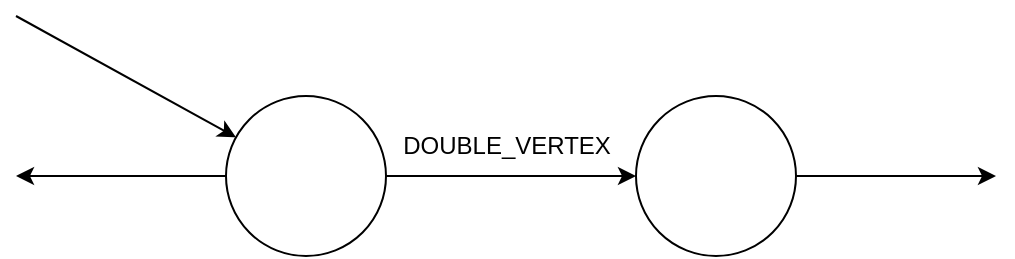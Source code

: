 <mxfile version="23.1.5" type="github">
  <diagram name="Page-1" id="NWlofwtmcqVusKEU9qxE">
    <mxGraphModel dx="1022" dy="1103" grid="1" gridSize="10" guides="1" tooltips="1" connect="1" arrows="1" fold="1" page="1" pageScale="1" pageWidth="850" pageHeight="1100" math="0" shadow="0">
      <root>
        <mxCell id="0" />
        <mxCell id="1" parent="0" />
        <mxCell id="-4zsMn1JfVA0AJrANnoz-2" value="" style="ellipse;whiteSpace=wrap;html=1;aspect=fixed;" vertex="1" parent="1">
          <mxGeometry x="145" y="80" width="80" height="80" as="geometry" />
        </mxCell>
        <mxCell id="-4zsMn1JfVA0AJrANnoz-4" value="" style="ellipse;whiteSpace=wrap;html=1;aspect=fixed;" vertex="1" parent="1">
          <mxGeometry x="350" y="80" width="80" height="80" as="geometry" />
        </mxCell>
        <mxCell id="-4zsMn1JfVA0AJrANnoz-10" value="" style="endArrow=classic;html=1;rounded=0;" edge="1" parent="1" source="-4zsMn1JfVA0AJrANnoz-2">
          <mxGeometry width="50" height="50" relative="1" as="geometry">
            <mxPoint x="60" y="120" as="sourcePoint" />
            <mxPoint x="40" y="120" as="targetPoint" />
          </mxGeometry>
        </mxCell>
        <mxCell id="-4zsMn1JfVA0AJrANnoz-11" value="" style="endArrow=classic;html=1;rounded=0;" edge="1" parent="1" target="-4zsMn1JfVA0AJrANnoz-2">
          <mxGeometry width="50" height="50" relative="1" as="geometry">
            <mxPoint x="40" y="40" as="sourcePoint" />
            <mxPoint x="530" y="40" as="targetPoint" />
          </mxGeometry>
        </mxCell>
        <mxCell id="-4zsMn1JfVA0AJrANnoz-12" value="" style="endArrow=classic;html=1;rounded=0;" edge="1" parent="1" source="-4zsMn1JfVA0AJrANnoz-4">
          <mxGeometry width="50" height="50" relative="1" as="geometry">
            <mxPoint x="450" y="140" as="sourcePoint" />
            <mxPoint x="530" y="120" as="targetPoint" />
          </mxGeometry>
        </mxCell>
        <mxCell id="-4zsMn1JfVA0AJrANnoz-13" value="" style="endArrow=classic;html=1;rounded=0;" edge="1" parent="1" source="-4zsMn1JfVA0AJrANnoz-2" target="-4zsMn1JfVA0AJrANnoz-4">
          <mxGeometry width="50" height="50" relative="1" as="geometry">
            <mxPoint x="260" y="150" as="sourcePoint" />
            <mxPoint x="300" y="190" as="targetPoint" />
          </mxGeometry>
        </mxCell>
        <mxCell id="-4zsMn1JfVA0AJrANnoz-14" value="DOUBLE_VERTEX" style="text;html=1;align=center;verticalAlign=middle;resizable=0;points=[];autosize=1;strokeColor=none;fillColor=none;" vertex="1" parent="1">
          <mxGeometry x="220" y="90" width="130" height="30" as="geometry" />
        </mxCell>
      </root>
    </mxGraphModel>
  </diagram>
</mxfile>
